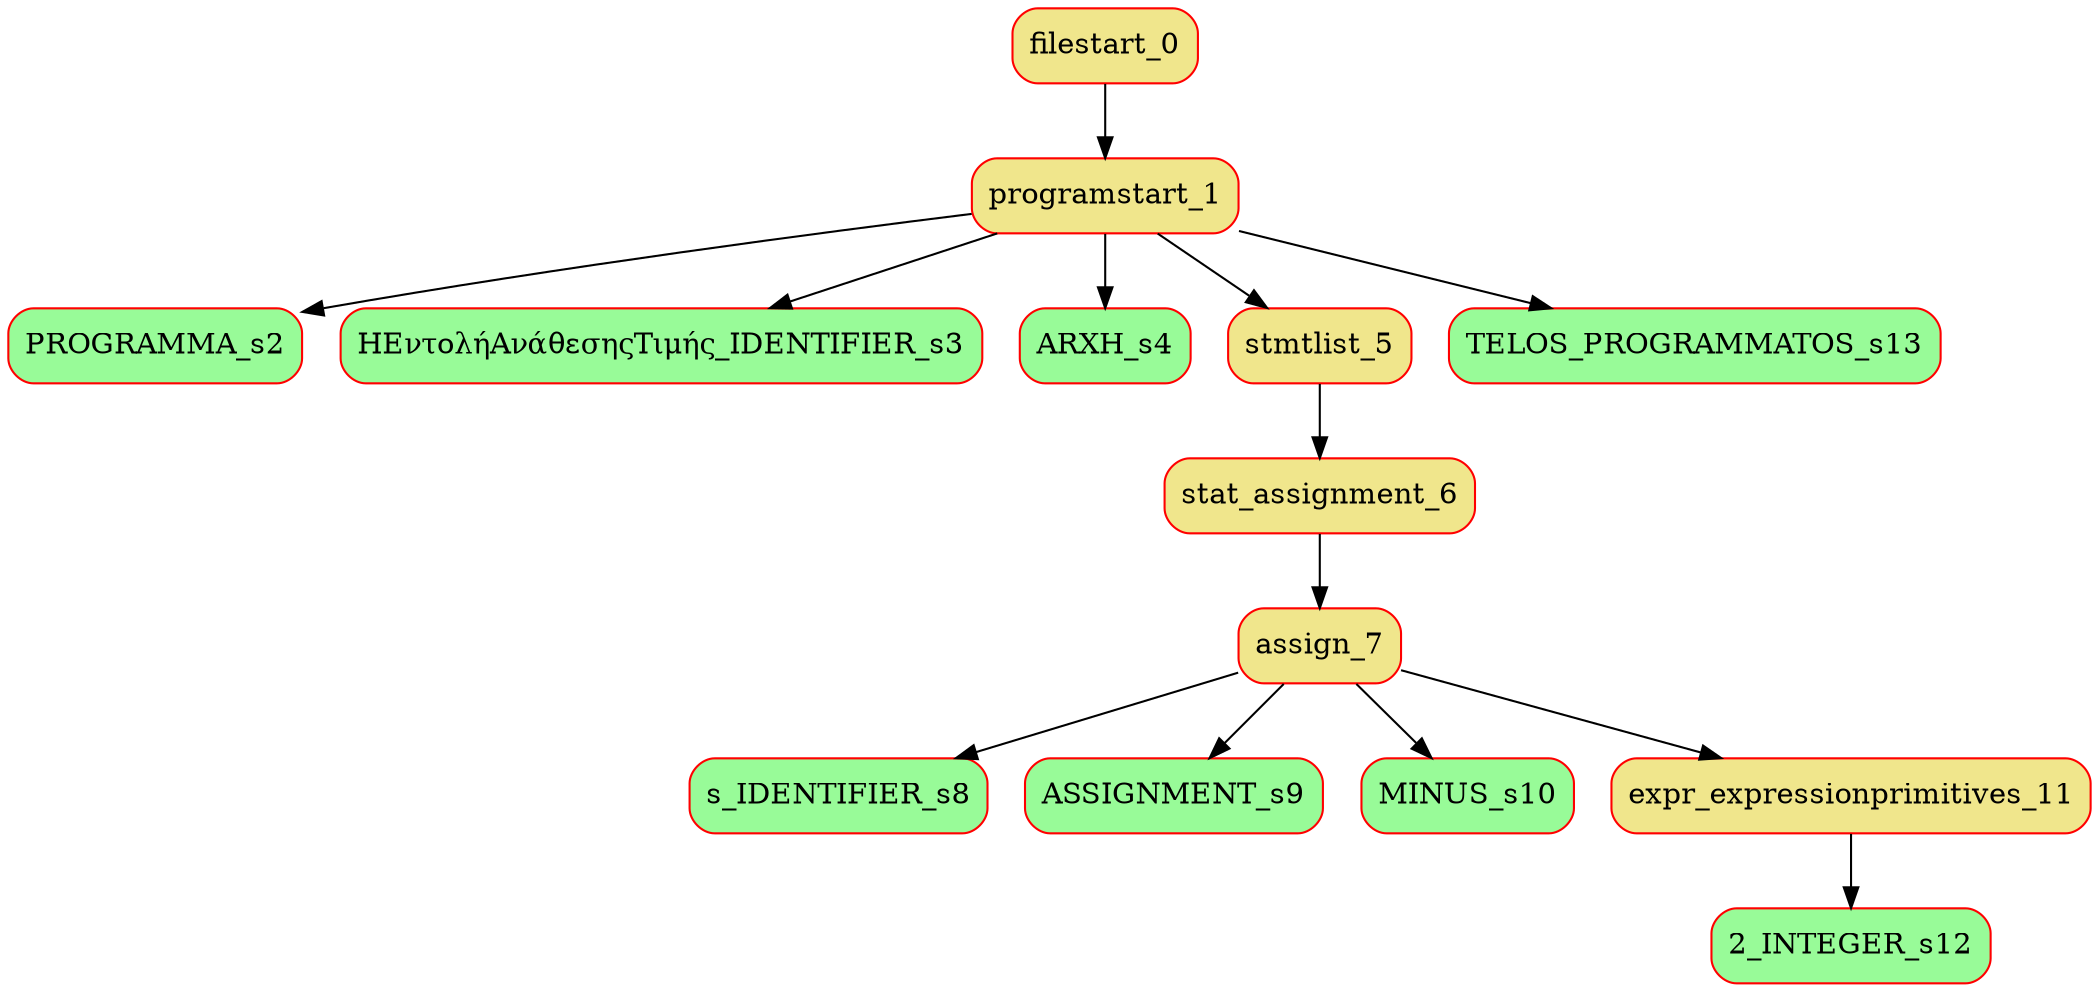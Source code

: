 digraph G {
node [shape=box, style="rounded,filled", color=red, fillcolor=khaki];
"filestart_0" -> "programstart_1";
node [fillcolor=palegreen];
"programstart_1" -> "PROGRAMMA_s2";
node [fillcolor=palegreen];
"programstart_1" -> "ΗΕντολήΑνάθεσηςΤιμής_IDENTIFIER_s3";
node [fillcolor=palegreen];
"programstart_1" -> "ARXH_s4";
node [shape=box, style="rounded,filled", color=red, fillcolor=khaki];
"programstart_1" -> "stmtlist_5";
node [shape=box, style="rounded,filled", color=red, fillcolor=khaki];
"stmtlist_5" -> "stat_assignment_6";
node [shape=box, style="rounded,filled", color=red, fillcolor=khaki];
"stat_assignment_6" -> "assign_7";
node [fillcolor=palegreen];
"assign_7" -> "s_IDENTIFIER_s8";
node [fillcolor=palegreen];
"assign_7" -> "ASSIGNMENT_s9";
node [fillcolor=palegreen];
"assign_7" -> "MINUS_s10";
node [shape=box, style="rounded,filled", color=red, fillcolor=khaki];
"assign_7" -> "expr_expressionprimitives_11";
node [fillcolor=palegreen];
"expr_expressionprimitives_11" -> "2_INTEGER_s12";
node [fillcolor=palegreen];
"programstart_1" -> "TELOS_PROGRAMMATOS_s13";
}
